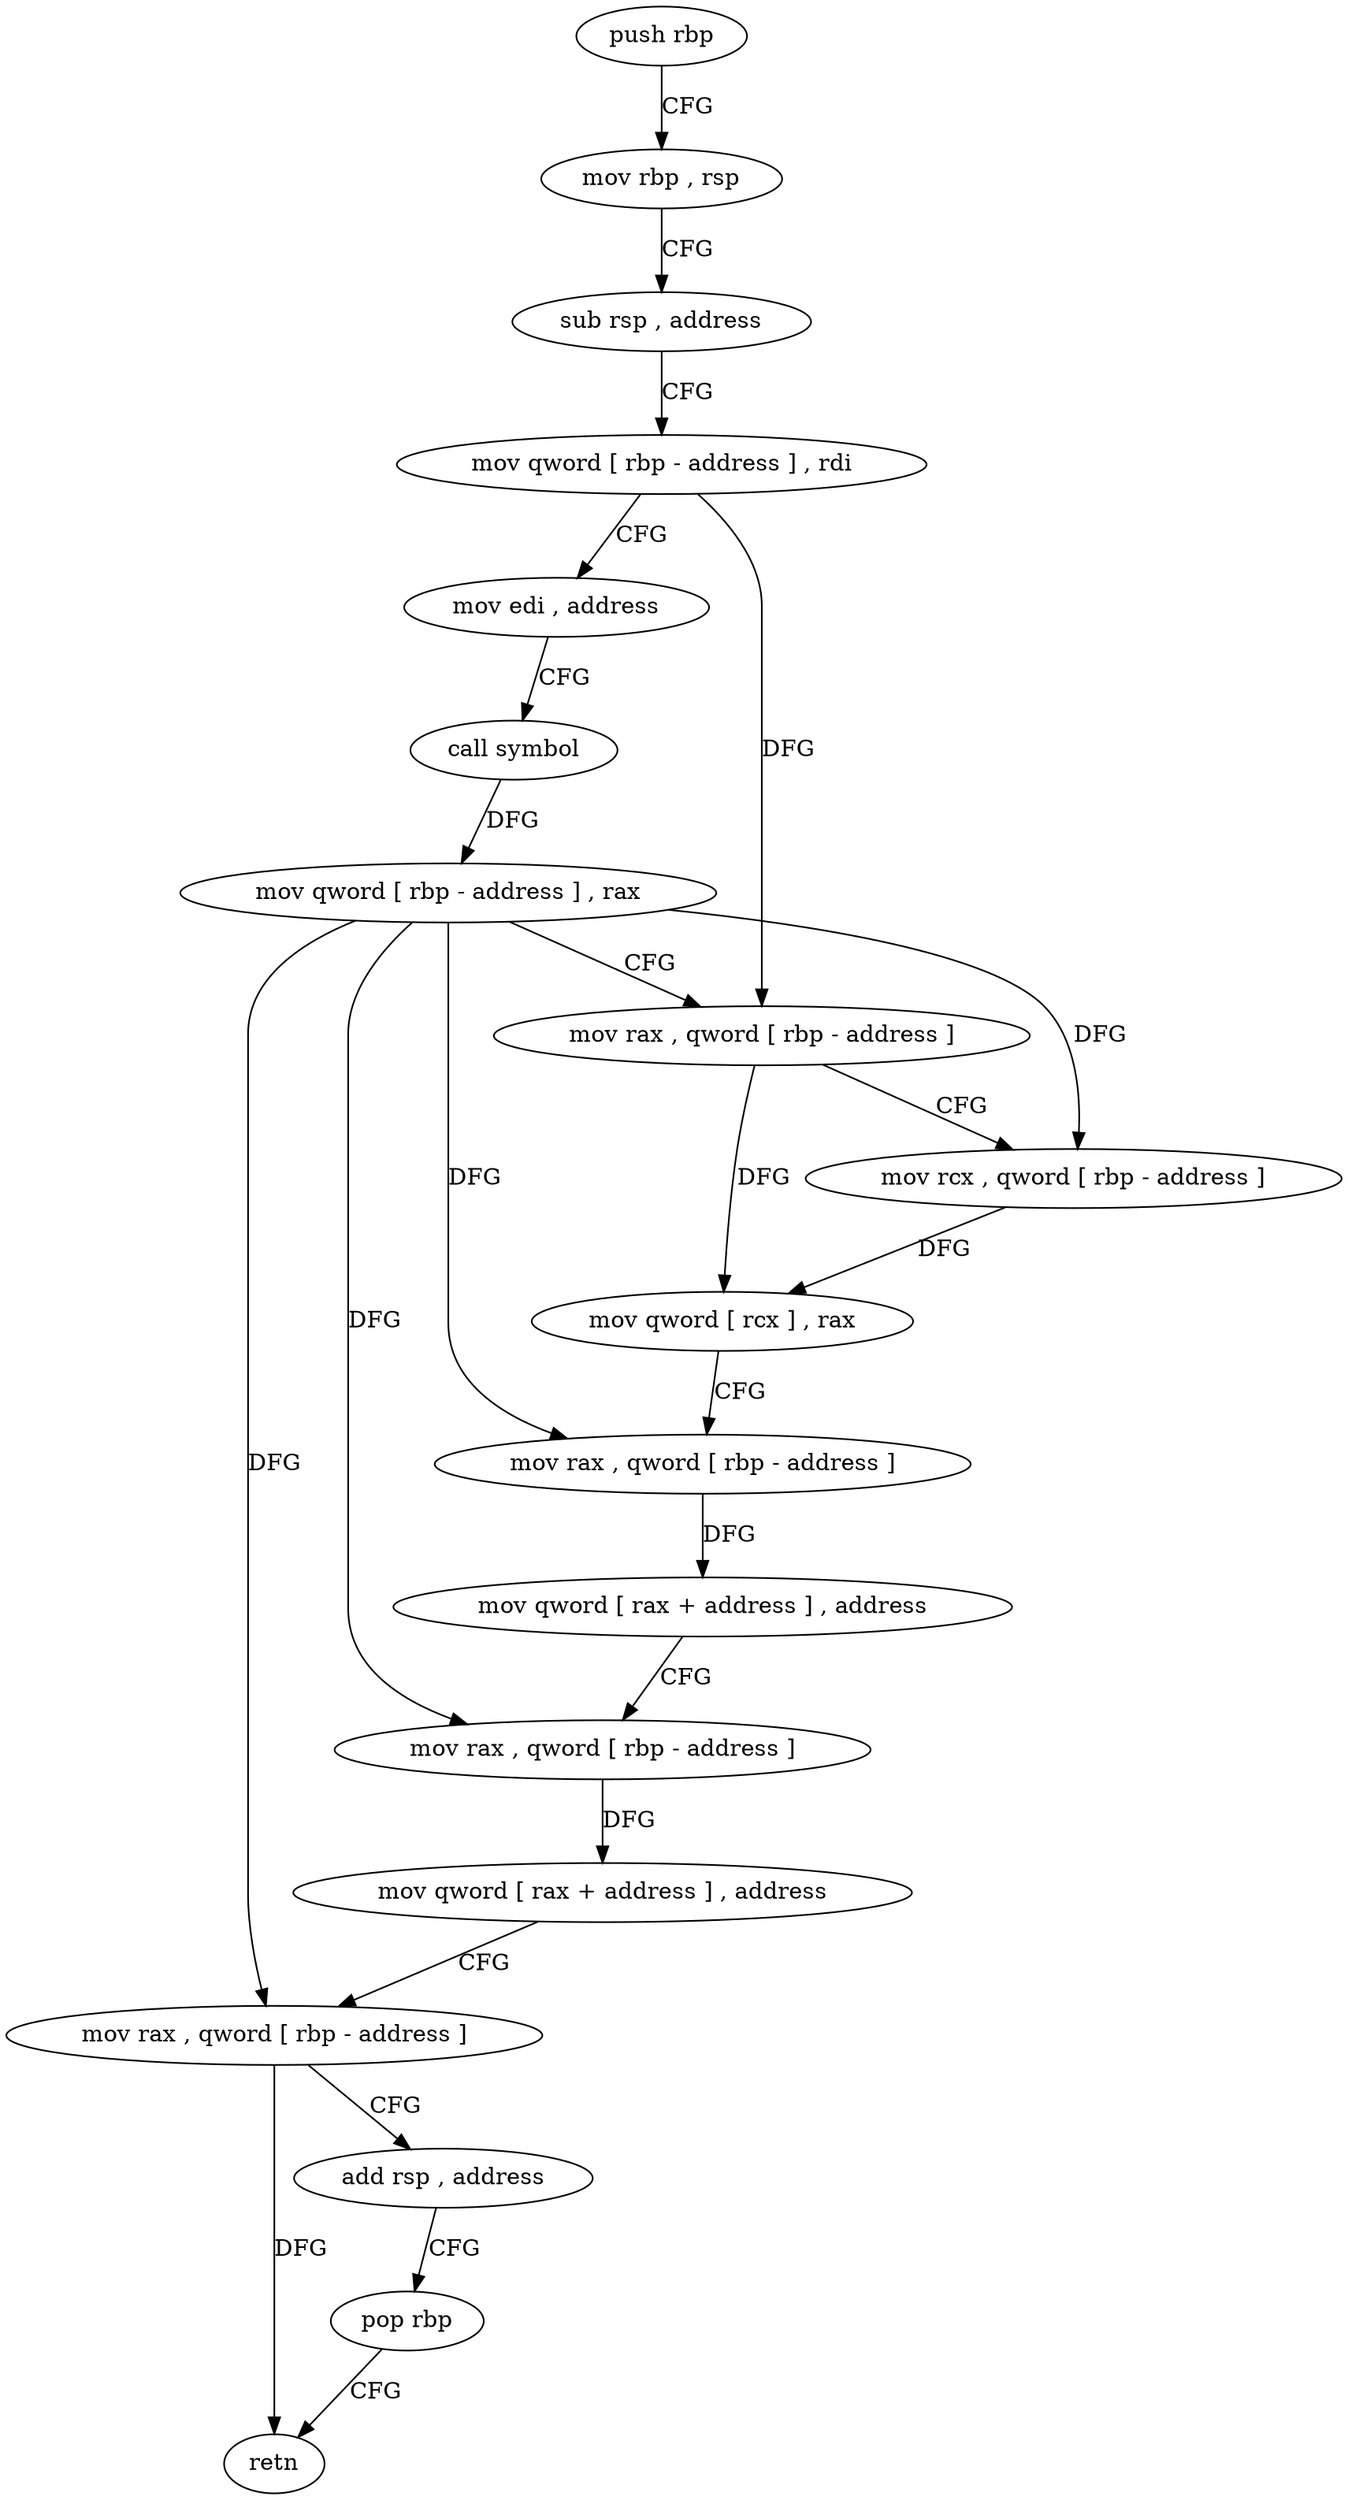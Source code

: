 digraph "func" {
"4235984" [label = "push rbp" ]
"4235985" [label = "mov rbp , rsp" ]
"4235988" [label = "sub rsp , address" ]
"4235992" [label = "mov qword [ rbp - address ] , rdi" ]
"4235996" [label = "mov edi , address" ]
"4236001" [label = "call symbol" ]
"4236006" [label = "mov qword [ rbp - address ] , rax" ]
"4236010" [label = "mov rax , qword [ rbp - address ]" ]
"4236014" [label = "mov rcx , qword [ rbp - address ]" ]
"4236018" [label = "mov qword [ rcx ] , rax" ]
"4236021" [label = "mov rax , qword [ rbp - address ]" ]
"4236025" [label = "mov qword [ rax + address ] , address" ]
"4236033" [label = "mov rax , qword [ rbp - address ]" ]
"4236037" [label = "mov qword [ rax + address ] , address" ]
"4236045" [label = "mov rax , qword [ rbp - address ]" ]
"4236049" [label = "add rsp , address" ]
"4236053" [label = "pop rbp" ]
"4236054" [label = "retn" ]
"4235984" -> "4235985" [ label = "CFG" ]
"4235985" -> "4235988" [ label = "CFG" ]
"4235988" -> "4235992" [ label = "CFG" ]
"4235992" -> "4235996" [ label = "CFG" ]
"4235992" -> "4236010" [ label = "DFG" ]
"4235996" -> "4236001" [ label = "CFG" ]
"4236001" -> "4236006" [ label = "DFG" ]
"4236006" -> "4236010" [ label = "CFG" ]
"4236006" -> "4236014" [ label = "DFG" ]
"4236006" -> "4236021" [ label = "DFG" ]
"4236006" -> "4236033" [ label = "DFG" ]
"4236006" -> "4236045" [ label = "DFG" ]
"4236010" -> "4236014" [ label = "CFG" ]
"4236010" -> "4236018" [ label = "DFG" ]
"4236014" -> "4236018" [ label = "DFG" ]
"4236018" -> "4236021" [ label = "CFG" ]
"4236021" -> "4236025" [ label = "DFG" ]
"4236025" -> "4236033" [ label = "CFG" ]
"4236033" -> "4236037" [ label = "DFG" ]
"4236037" -> "4236045" [ label = "CFG" ]
"4236045" -> "4236049" [ label = "CFG" ]
"4236045" -> "4236054" [ label = "DFG" ]
"4236049" -> "4236053" [ label = "CFG" ]
"4236053" -> "4236054" [ label = "CFG" ]
}
